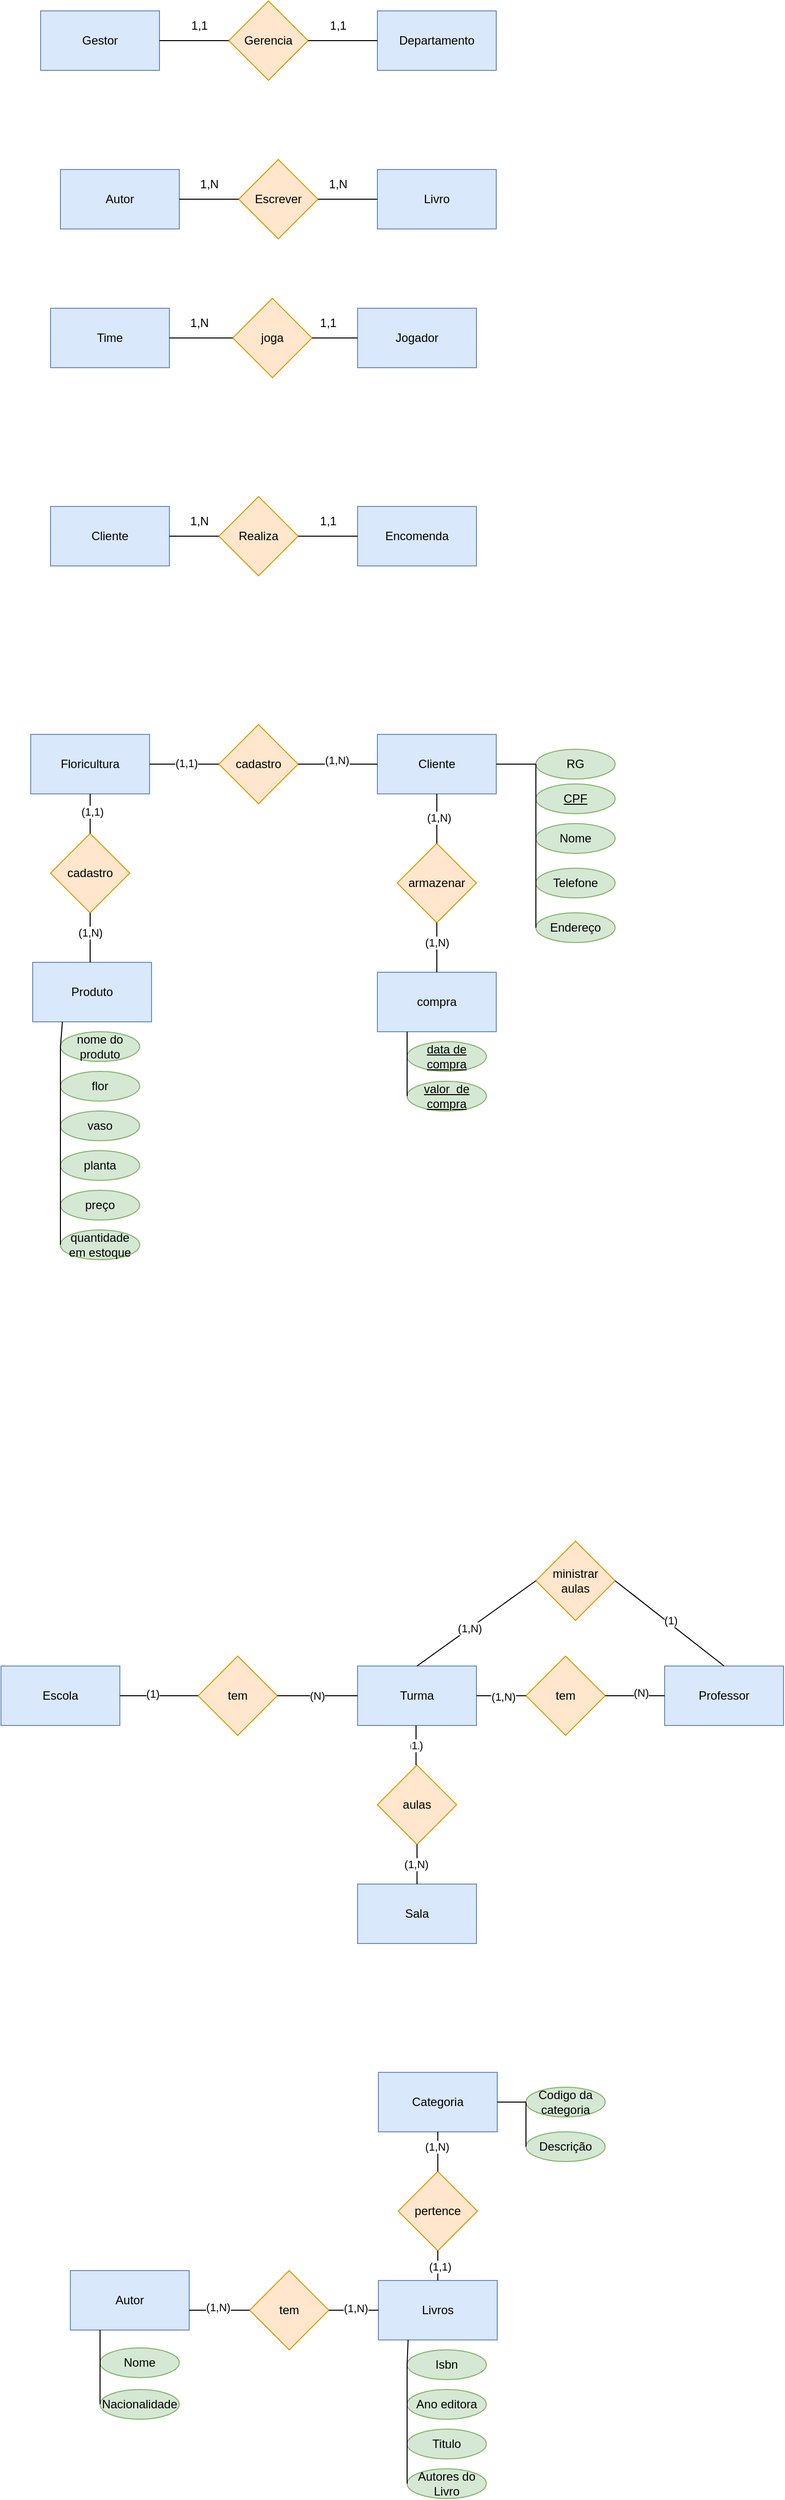 <mxfile version="21.6.6" type="device">
  <diagram name="Página-1" id="yVUH76mumZCijP-emT5a">
    <mxGraphModel dx="1134" dy="663" grid="1" gridSize="10" guides="1" tooltips="1" connect="1" arrows="1" fold="1" page="1" pageScale="1" pageWidth="827" pageHeight="1169" math="0" shadow="0">
      <root>
        <mxCell id="0" />
        <mxCell id="1" parent="0" />
        <mxCell id="Qf5cFg5PGg5xUZjVv9TD-1" value="Gestor" style="rounded=0;whiteSpace=wrap;html=1;fillColor=#dae8fc;strokeColor=#6c8ebf;" vertex="1" parent="1">
          <mxGeometry x="140" y="170" width="120" height="60" as="geometry" />
        </mxCell>
        <mxCell id="Qf5cFg5PGg5xUZjVv9TD-2" value="Gerencia" style="rhombus;whiteSpace=wrap;html=1;fillColor=#ffe6cc;strokeColor=#d79b00;" vertex="1" parent="1">
          <mxGeometry x="330" y="160" width="80" height="80" as="geometry" />
        </mxCell>
        <mxCell id="Qf5cFg5PGg5xUZjVv9TD-3" value="Departamento" style="rounded=0;whiteSpace=wrap;html=1;fillColor=#dae8fc;strokeColor=#6c8ebf;" vertex="1" parent="1">
          <mxGeometry x="480" y="170" width="120" height="60" as="geometry" />
        </mxCell>
        <mxCell id="Qf5cFg5PGg5xUZjVv9TD-6" value="1,1" style="text;html=1;align=center;verticalAlign=middle;resizable=0;points=[];autosize=1;strokeColor=none;fillColor=none;" vertex="1" parent="1">
          <mxGeometry x="280" y="170" width="40" height="30" as="geometry" />
        </mxCell>
        <mxCell id="Qf5cFg5PGg5xUZjVv9TD-7" value="1,1" style="text;html=1;align=center;verticalAlign=middle;resizable=0;points=[];autosize=1;strokeColor=none;fillColor=none;" vertex="1" parent="1">
          <mxGeometry x="420" y="170" width="40" height="30" as="geometry" />
        </mxCell>
        <mxCell id="Qf5cFg5PGg5xUZjVv9TD-9" value="Autor" style="rounded=0;whiteSpace=wrap;html=1;fillColor=#dae8fc;strokeColor=#6c8ebf;" vertex="1" parent="1">
          <mxGeometry x="160" y="330" width="120" height="60" as="geometry" />
        </mxCell>
        <mxCell id="Qf5cFg5PGg5xUZjVv9TD-10" value="Escrever" style="rhombus;whiteSpace=wrap;html=1;fillColor=#ffe6cc;strokeColor=#d79b00;" vertex="1" parent="1">
          <mxGeometry x="340" y="320" width="80" height="80" as="geometry" />
        </mxCell>
        <mxCell id="Qf5cFg5PGg5xUZjVv9TD-11" value="Livro" style="rounded=0;whiteSpace=wrap;html=1;fillColor=#dae8fc;strokeColor=#6c8ebf;" vertex="1" parent="1">
          <mxGeometry x="480" y="330" width="120" height="60" as="geometry" />
        </mxCell>
        <mxCell id="Qf5cFg5PGg5xUZjVv9TD-16" value="1,N" style="text;html=1;align=center;verticalAlign=middle;resizable=0;points=[];autosize=1;strokeColor=none;fillColor=none;" vertex="1" parent="1">
          <mxGeometry x="290" y="330" width="40" height="30" as="geometry" />
        </mxCell>
        <mxCell id="Qf5cFg5PGg5xUZjVv9TD-17" value="1,N" style="text;html=1;align=center;verticalAlign=middle;resizable=0;points=[];autosize=1;strokeColor=none;fillColor=none;" vertex="1" parent="1">
          <mxGeometry x="420" y="330" width="40" height="30" as="geometry" />
        </mxCell>
        <mxCell id="Qf5cFg5PGg5xUZjVv9TD-18" value="Time" style="rounded=0;whiteSpace=wrap;html=1;fillColor=#dae8fc;strokeColor=#6c8ebf;" vertex="1" parent="1">
          <mxGeometry x="150" y="470" width="120" height="60" as="geometry" />
        </mxCell>
        <mxCell id="Qf5cFg5PGg5xUZjVv9TD-19" value="Jogador" style="rounded=0;whiteSpace=wrap;html=1;fillColor=#dae8fc;strokeColor=#6c8ebf;" vertex="1" parent="1">
          <mxGeometry x="460" y="470" width="120" height="60" as="geometry" />
        </mxCell>
        <mxCell id="Qf5cFg5PGg5xUZjVv9TD-20" value="joga" style="rhombus;whiteSpace=wrap;html=1;fillColor=#ffe6cc;strokeColor=#d79b00;" vertex="1" parent="1">
          <mxGeometry x="334" y="460" width="80" height="80" as="geometry" />
        </mxCell>
        <mxCell id="Qf5cFg5PGg5xUZjVv9TD-22" value="1,N" style="text;html=1;align=center;verticalAlign=middle;resizable=0;points=[];autosize=1;strokeColor=none;fillColor=none;" vertex="1" parent="1">
          <mxGeometry x="280" y="470" width="40" height="30" as="geometry" />
        </mxCell>
        <mxCell id="Qf5cFg5PGg5xUZjVv9TD-24" value="1,1" style="text;html=1;align=center;verticalAlign=middle;resizable=0;points=[];autosize=1;strokeColor=none;fillColor=none;" vertex="1" parent="1">
          <mxGeometry x="410" y="470" width="40" height="30" as="geometry" />
        </mxCell>
        <mxCell id="Qf5cFg5PGg5xUZjVv9TD-25" value="Cliente" style="rounded=0;whiteSpace=wrap;html=1;fillColor=#dae8fc;strokeColor=#6c8ebf;" vertex="1" parent="1">
          <mxGeometry x="150" y="670" width="120" height="60" as="geometry" />
        </mxCell>
        <mxCell id="Qf5cFg5PGg5xUZjVv9TD-26" value="Encomenda" style="rounded=0;whiteSpace=wrap;html=1;fillColor=#dae8fc;strokeColor=#6c8ebf;" vertex="1" parent="1">
          <mxGeometry x="460" y="670" width="120" height="60" as="geometry" />
        </mxCell>
        <mxCell id="Qf5cFg5PGg5xUZjVv9TD-27" value="Realiza" style="rhombus;whiteSpace=wrap;html=1;fillColor=#ffe6cc;strokeColor=#d79b00;" vertex="1" parent="1">
          <mxGeometry x="320" y="660" width="80" height="80" as="geometry" />
        </mxCell>
        <mxCell id="Qf5cFg5PGg5xUZjVv9TD-29" value="1,N" style="text;html=1;align=center;verticalAlign=middle;resizable=0;points=[];autosize=1;strokeColor=none;fillColor=none;" vertex="1" parent="1">
          <mxGeometry x="280" y="670" width="40" height="30" as="geometry" />
        </mxCell>
        <mxCell id="Qf5cFg5PGg5xUZjVv9TD-31" value="1,1" style="text;html=1;align=center;verticalAlign=middle;resizable=0;points=[];autosize=1;strokeColor=none;fillColor=none;" vertex="1" parent="1">
          <mxGeometry x="410" y="670" width="40" height="30" as="geometry" />
        </mxCell>
        <mxCell id="Qf5cFg5PGg5xUZjVv9TD-32" value="Floricultura" style="rounded=0;whiteSpace=wrap;html=1;fillColor=#dae8fc;strokeColor=#6c8ebf;" vertex="1" parent="1">
          <mxGeometry x="130" y="900" width="120" height="60" as="geometry" />
        </mxCell>
        <mxCell id="Qf5cFg5PGg5xUZjVv9TD-33" value="Cliente" style="rounded=0;whiteSpace=wrap;html=1;fillColor=#dae8fc;strokeColor=#6c8ebf;" vertex="1" parent="1">
          <mxGeometry x="480" y="900" width="120" height="60" as="geometry" />
        </mxCell>
        <mxCell id="Qf5cFg5PGg5xUZjVv9TD-34" value="compra" style="rounded=0;whiteSpace=wrap;html=1;fillColor=#dae8fc;strokeColor=#6c8ebf;" vertex="1" parent="1">
          <mxGeometry x="480" y="1140" width="120" height="60" as="geometry" />
        </mxCell>
        <mxCell id="Qf5cFg5PGg5xUZjVv9TD-35" value="cadastro" style="rhombus;whiteSpace=wrap;html=1;fillColor=#ffe6cc;strokeColor=#d79b00;" vertex="1" parent="1">
          <mxGeometry x="320" y="890" width="80" height="80" as="geometry" />
        </mxCell>
        <mxCell id="Qf5cFg5PGg5xUZjVv9TD-36" value="armazenar" style="rhombus;whiteSpace=wrap;html=1;fillColor=#ffe6cc;strokeColor=#d79b00;" vertex="1" parent="1">
          <mxGeometry x="500" y="1010" width="80" height="80" as="geometry" />
        </mxCell>
        <mxCell id="Qf5cFg5PGg5xUZjVv9TD-46" value="Produto" style="rounded=0;whiteSpace=wrap;html=1;fillColor=#dae8fc;strokeColor=#6c8ebf;" vertex="1" parent="1">
          <mxGeometry x="132" y="1130" width="120" height="60" as="geometry" />
        </mxCell>
        <mxCell id="Qf5cFg5PGg5xUZjVv9TD-51" value="" style="endArrow=none;html=1;rounded=0;entryX=0;entryY=0.5;entryDx=0;entryDy=0;exitX=1;exitY=0.5;exitDx=0;exitDy=0;" edge="1" parent="1" source="Qf5cFg5PGg5xUZjVv9TD-32" target="Qf5cFg5PGg5xUZjVv9TD-35">
          <mxGeometry width="50" height="50" relative="1" as="geometry">
            <mxPoint x="380" y="1050" as="sourcePoint" />
            <mxPoint x="430" y="1000" as="targetPoint" />
          </mxGeometry>
        </mxCell>
        <mxCell id="Qf5cFg5PGg5xUZjVv9TD-191" value="(1,1)" style="edgeLabel;html=1;align=center;verticalAlign=middle;resizable=0;points=[];" vertex="1" connectable="0" parent="Qf5cFg5PGg5xUZjVv9TD-51">
          <mxGeometry x="0.048" y="1" relative="1" as="geometry">
            <mxPoint as="offset" />
          </mxGeometry>
        </mxCell>
        <mxCell id="Qf5cFg5PGg5xUZjVv9TD-52" value="cadastro" style="rhombus;whiteSpace=wrap;html=1;fillColor=#ffe6cc;strokeColor=#d79b00;" vertex="1" parent="1">
          <mxGeometry x="150" y="1000" width="80" height="80" as="geometry" />
        </mxCell>
        <mxCell id="Qf5cFg5PGg5xUZjVv9TD-54" value="" style="endArrow=none;html=1;rounded=0;entryX=0.5;entryY=1;entryDx=0;entryDy=0;" edge="1" parent="1" source="Qf5cFg5PGg5xUZjVv9TD-52" target="Qf5cFg5PGg5xUZjVv9TD-32">
          <mxGeometry width="50" height="50" relative="1" as="geometry">
            <mxPoint x="380" y="1050" as="sourcePoint" />
            <mxPoint x="430" y="1000" as="targetPoint" />
          </mxGeometry>
        </mxCell>
        <mxCell id="Qf5cFg5PGg5xUZjVv9TD-190" value="(1,1)" style="edgeLabel;html=1;align=center;verticalAlign=middle;resizable=0;points=[];" vertex="1" connectable="0" parent="Qf5cFg5PGg5xUZjVv9TD-54">
          <mxGeometry x="0.117" y="-2" relative="1" as="geometry">
            <mxPoint as="offset" />
          </mxGeometry>
        </mxCell>
        <mxCell id="Qf5cFg5PGg5xUZjVv9TD-55" value="" style="endArrow=none;html=1;rounded=0;entryX=0.5;entryY=1;entryDx=0;entryDy=0;" edge="1" parent="1" target="Qf5cFg5PGg5xUZjVv9TD-52">
          <mxGeometry width="50" height="50" relative="1" as="geometry">
            <mxPoint x="190" y="1130" as="sourcePoint" />
            <mxPoint x="430" y="1000" as="targetPoint" />
          </mxGeometry>
        </mxCell>
        <mxCell id="Qf5cFg5PGg5xUZjVv9TD-189" value="(1,N)" style="edgeLabel;html=1;align=center;verticalAlign=middle;resizable=0;points=[];" vertex="1" connectable="0" parent="Qf5cFg5PGg5xUZjVv9TD-55">
          <mxGeometry x="0.2" relative="1" as="geometry">
            <mxPoint as="offset" />
          </mxGeometry>
        </mxCell>
        <mxCell id="Qf5cFg5PGg5xUZjVv9TD-56" value="" style="endArrow=none;html=1;rounded=0;entryX=0;entryY=0.5;entryDx=0;entryDy=0;exitX=1;exitY=0.5;exitDx=0;exitDy=0;" edge="1" parent="1" source="Qf5cFg5PGg5xUZjVv9TD-35" target="Qf5cFg5PGg5xUZjVv9TD-33">
          <mxGeometry width="50" height="50" relative="1" as="geometry">
            <mxPoint x="380" y="1050" as="sourcePoint" />
            <mxPoint x="430" y="1000" as="targetPoint" />
          </mxGeometry>
        </mxCell>
        <mxCell id="Qf5cFg5PGg5xUZjVv9TD-192" value="(1,N)" style="edgeLabel;html=1;align=center;verticalAlign=middle;resizable=0;points=[];" vertex="1" connectable="0" parent="Qf5cFg5PGg5xUZjVv9TD-56">
          <mxGeometry x="-0.033" y="4" relative="1" as="geometry">
            <mxPoint as="offset" />
          </mxGeometry>
        </mxCell>
        <mxCell id="Qf5cFg5PGg5xUZjVv9TD-57" value="" style="endArrow=none;html=1;rounded=0;entryX=0.5;entryY=1;entryDx=0;entryDy=0;" edge="1" parent="1" source="Qf5cFg5PGg5xUZjVv9TD-36" target="Qf5cFg5PGg5xUZjVv9TD-33">
          <mxGeometry width="50" height="50" relative="1" as="geometry">
            <mxPoint x="380" y="1050" as="sourcePoint" />
            <mxPoint x="430" y="1000" as="targetPoint" />
          </mxGeometry>
        </mxCell>
        <mxCell id="Qf5cFg5PGg5xUZjVv9TD-193" value="(1,N)" style="edgeLabel;html=1;align=center;verticalAlign=middle;resizable=0;points=[];" vertex="1" connectable="0" parent="Qf5cFg5PGg5xUZjVv9TD-57">
          <mxGeometry x="0.053" y="-2" relative="1" as="geometry">
            <mxPoint as="offset" />
          </mxGeometry>
        </mxCell>
        <mxCell id="Qf5cFg5PGg5xUZjVv9TD-58" value="" style="endArrow=none;html=1;rounded=0;exitX=0.5;exitY=0;exitDx=0;exitDy=0;entryX=0.5;entryY=1;entryDx=0;entryDy=0;" edge="1" parent="1" source="Qf5cFg5PGg5xUZjVv9TD-34" target="Qf5cFg5PGg5xUZjVv9TD-36">
          <mxGeometry width="50" height="50" relative="1" as="geometry">
            <mxPoint x="380" y="1050" as="sourcePoint" />
            <mxPoint x="430" y="1000" as="targetPoint" />
          </mxGeometry>
        </mxCell>
        <mxCell id="Qf5cFg5PGg5xUZjVv9TD-188" value="(1,N)" style="edgeLabel;html=1;align=center;verticalAlign=middle;resizable=0;points=[];" vertex="1" connectable="0" parent="Qf5cFg5PGg5xUZjVv9TD-58">
          <mxGeometry x="0.227" relative="1" as="geometry">
            <mxPoint as="offset" />
          </mxGeometry>
        </mxCell>
        <mxCell id="Qf5cFg5PGg5xUZjVv9TD-60" value="" style="endArrow=none;html=1;rounded=0;entryX=1;entryY=0.5;entryDx=0;entryDy=0;exitX=0;exitY=0.5;exitDx=0;exitDy=0;" edge="1" parent="1" source="Qf5cFg5PGg5xUZjVv9TD-27" target="Qf5cFg5PGg5xUZjVv9TD-25">
          <mxGeometry width="50" height="50" relative="1" as="geometry">
            <mxPoint x="380" y="850" as="sourcePoint" />
            <mxPoint x="430" y="800" as="targetPoint" />
          </mxGeometry>
        </mxCell>
        <mxCell id="Qf5cFg5PGg5xUZjVv9TD-61" value="" style="endArrow=none;html=1;rounded=0;entryX=0;entryY=0.5;entryDx=0;entryDy=0;exitX=1;exitY=0.5;exitDx=0;exitDy=0;" edge="1" parent="1" source="Qf5cFg5PGg5xUZjVv9TD-27" target="Qf5cFg5PGg5xUZjVv9TD-26">
          <mxGeometry width="50" height="50" relative="1" as="geometry">
            <mxPoint x="380" y="850" as="sourcePoint" />
            <mxPoint x="430" y="800" as="targetPoint" />
          </mxGeometry>
        </mxCell>
        <mxCell id="Qf5cFg5PGg5xUZjVv9TD-63" value="" style="endArrow=none;html=1;rounded=0;entryX=1;entryY=0.5;entryDx=0;entryDy=0;exitX=0;exitY=0.5;exitDx=0;exitDy=0;" edge="1" parent="1" source="Qf5cFg5PGg5xUZjVv9TD-20" target="Qf5cFg5PGg5xUZjVv9TD-18">
          <mxGeometry width="50" height="50" relative="1" as="geometry">
            <mxPoint x="380" y="550" as="sourcePoint" />
            <mxPoint x="430" y="500" as="targetPoint" />
          </mxGeometry>
        </mxCell>
        <mxCell id="Qf5cFg5PGg5xUZjVv9TD-65" value="" style="endArrow=none;html=1;rounded=0;entryX=0;entryY=0.5;entryDx=0;entryDy=0;exitX=1;exitY=0.5;exitDx=0;exitDy=0;" edge="1" parent="1" source="Qf5cFg5PGg5xUZjVv9TD-20" target="Qf5cFg5PGg5xUZjVv9TD-19">
          <mxGeometry width="50" height="50" relative="1" as="geometry">
            <mxPoint x="380" y="550" as="sourcePoint" />
            <mxPoint x="430" y="500" as="targetPoint" />
          </mxGeometry>
        </mxCell>
        <mxCell id="Qf5cFg5PGg5xUZjVv9TD-66" value="" style="endArrow=none;html=1;rounded=0;entryX=0;entryY=0.5;entryDx=0;entryDy=0;exitX=1;exitY=0.5;exitDx=0;exitDy=0;" edge="1" parent="1" source="Qf5cFg5PGg5xUZjVv9TD-10" target="Qf5cFg5PGg5xUZjVv9TD-11">
          <mxGeometry width="50" height="50" relative="1" as="geometry">
            <mxPoint x="380" y="450" as="sourcePoint" />
            <mxPoint x="430" y="400" as="targetPoint" />
          </mxGeometry>
        </mxCell>
        <mxCell id="Qf5cFg5PGg5xUZjVv9TD-67" value="" style="endArrow=none;html=1;rounded=0;entryX=0;entryY=0.5;entryDx=0;entryDy=0;exitX=1;exitY=0.5;exitDx=0;exitDy=0;" edge="1" parent="1" source="Qf5cFg5PGg5xUZjVv9TD-9" target="Qf5cFg5PGg5xUZjVv9TD-10">
          <mxGeometry width="50" height="50" relative="1" as="geometry">
            <mxPoint x="380" y="450" as="sourcePoint" />
            <mxPoint x="430" y="400" as="targetPoint" />
          </mxGeometry>
        </mxCell>
        <mxCell id="Qf5cFg5PGg5xUZjVv9TD-68" value="" style="endArrow=none;html=1;rounded=0;entryX=0;entryY=0.5;entryDx=0;entryDy=0;exitX=1;exitY=0.5;exitDx=0;exitDy=0;" edge="1" parent="1" source="Qf5cFg5PGg5xUZjVv9TD-2" target="Qf5cFg5PGg5xUZjVv9TD-3">
          <mxGeometry width="50" height="50" relative="1" as="geometry">
            <mxPoint x="380" y="250" as="sourcePoint" />
            <mxPoint x="430" y="200" as="targetPoint" />
          </mxGeometry>
        </mxCell>
        <mxCell id="Qf5cFg5PGg5xUZjVv9TD-69" value="" style="endArrow=none;html=1;rounded=0;entryX=1;entryY=0.5;entryDx=0;entryDy=0;exitX=0;exitY=0.5;exitDx=0;exitDy=0;" edge="1" parent="1" source="Qf5cFg5PGg5xUZjVv9TD-2" target="Qf5cFg5PGg5xUZjVv9TD-1">
          <mxGeometry width="50" height="50" relative="1" as="geometry">
            <mxPoint x="380" y="250" as="sourcePoint" />
            <mxPoint x="430" y="200" as="targetPoint" />
          </mxGeometry>
        </mxCell>
        <mxCell id="Qf5cFg5PGg5xUZjVv9TD-73" value="RG" style="ellipse;whiteSpace=wrap;html=1;fillColor=#d5e8d4;strokeColor=#82b366;" vertex="1" parent="1">
          <mxGeometry x="640" y="915" width="80" height="30" as="geometry" />
        </mxCell>
        <mxCell id="Qf5cFg5PGg5xUZjVv9TD-75" value="&lt;u&gt;CPF&lt;/u&gt;" style="ellipse;whiteSpace=wrap;html=1;fillColor=#d5e8d4;strokeColor=#82b366;" vertex="1" parent="1">
          <mxGeometry x="640" y="950" width="80" height="30" as="geometry" />
        </mxCell>
        <mxCell id="Qf5cFg5PGg5xUZjVv9TD-76" value="Nome" style="ellipse;whiteSpace=wrap;html=1;fillColor=#d5e8d4;strokeColor=#82b366;" vertex="1" parent="1">
          <mxGeometry x="640" y="990" width="80" height="30" as="geometry" />
        </mxCell>
        <mxCell id="Qf5cFg5PGg5xUZjVv9TD-77" value="Telefone" style="ellipse;whiteSpace=wrap;html=1;fillColor=#d5e8d4;strokeColor=#82b366;" vertex="1" parent="1">
          <mxGeometry x="640" y="1035" width="80" height="30" as="geometry" />
        </mxCell>
        <mxCell id="Qf5cFg5PGg5xUZjVv9TD-78" value="Endereço" style="ellipse;whiteSpace=wrap;html=1;fillColor=#d5e8d4;strokeColor=#82b366;" vertex="1" parent="1">
          <mxGeometry x="640" y="1080" width="80" height="30" as="geometry" />
        </mxCell>
        <mxCell id="Qf5cFg5PGg5xUZjVv9TD-84" value="" style="endArrow=none;html=1;rounded=0;entryX=1;entryY=0.5;entryDx=0;entryDy=0;exitX=0;exitY=0.5;exitDx=0;exitDy=0;" edge="1" parent="1" source="Qf5cFg5PGg5xUZjVv9TD-73" target="Qf5cFg5PGg5xUZjVv9TD-33">
          <mxGeometry width="50" height="50" relative="1" as="geometry">
            <mxPoint x="380" y="1050" as="sourcePoint" />
            <mxPoint x="430" y="1000" as="targetPoint" />
          </mxGeometry>
        </mxCell>
        <mxCell id="Qf5cFg5PGg5xUZjVv9TD-87" value="nome do produto" style="ellipse;whiteSpace=wrap;html=1;fillColor=#d5e8d4;strokeColor=#82b366;" vertex="1" parent="1">
          <mxGeometry x="160" y="1200" width="80" height="30" as="geometry" />
        </mxCell>
        <mxCell id="Qf5cFg5PGg5xUZjVv9TD-89" value="vaso" style="ellipse;whiteSpace=wrap;html=1;fillColor=#d5e8d4;strokeColor=#82b366;" vertex="1" parent="1">
          <mxGeometry x="160" y="1280" width="80" height="30" as="geometry" />
        </mxCell>
        <mxCell id="Qf5cFg5PGg5xUZjVv9TD-90" value="flor" style="ellipse;whiteSpace=wrap;html=1;fillColor=#d5e8d4;strokeColor=#82b366;" vertex="1" parent="1">
          <mxGeometry x="160" y="1240" width="80" height="30" as="geometry" />
        </mxCell>
        <mxCell id="Qf5cFg5PGg5xUZjVv9TD-91" value="planta" style="ellipse;whiteSpace=wrap;html=1;fillColor=#d5e8d4;strokeColor=#82b366;" vertex="1" parent="1">
          <mxGeometry x="160" y="1320" width="80" height="30" as="geometry" />
        </mxCell>
        <mxCell id="Qf5cFg5PGg5xUZjVv9TD-92" value="preço" style="ellipse;whiteSpace=wrap;html=1;fillColor=#d5e8d4;strokeColor=#82b366;" vertex="1" parent="1">
          <mxGeometry x="160" y="1360" width="80" height="30" as="geometry" />
        </mxCell>
        <mxCell id="Qf5cFg5PGg5xUZjVv9TD-93" value="quantidade em estoque" style="ellipse;whiteSpace=wrap;html=1;fillColor=#d5e8d4;strokeColor=#82b366;" vertex="1" parent="1">
          <mxGeometry x="160" y="1400" width="80" height="30" as="geometry" />
        </mxCell>
        <mxCell id="Qf5cFg5PGg5xUZjVv9TD-100" value="&lt;u&gt;data de compra&lt;/u&gt;" style="ellipse;whiteSpace=wrap;html=1;fillColor=#d5e8d4;strokeColor=#82b366;" vertex="1" parent="1">
          <mxGeometry x="510" y="1210" width="80" height="30" as="geometry" />
        </mxCell>
        <mxCell id="Qf5cFg5PGg5xUZjVv9TD-102" value="&lt;u&gt;valor&amp;nbsp; de compra&lt;/u&gt;" style="ellipse;whiteSpace=wrap;html=1;fillColor=#d5e8d4;strokeColor=#82b366;" vertex="1" parent="1">
          <mxGeometry x="510" y="1250" width="80" height="30" as="geometry" />
        </mxCell>
        <mxCell id="Qf5cFg5PGg5xUZjVv9TD-104" value="Escola" style="rounded=0;whiteSpace=wrap;html=1;fillColor=#dae8fc;strokeColor=#6c8ebf;" vertex="1" parent="1">
          <mxGeometry x="100" y="1840" width="120" height="60" as="geometry" />
        </mxCell>
        <mxCell id="Qf5cFg5PGg5xUZjVv9TD-105" value="Turma" style="rounded=0;whiteSpace=wrap;html=1;fillColor=#dae8fc;strokeColor=#6c8ebf;" vertex="1" parent="1">
          <mxGeometry x="460" y="1840" width="120" height="60" as="geometry" />
        </mxCell>
        <mxCell id="Qf5cFg5PGg5xUZjVv9TD-106" value="Professor" style="rounded=0;whiteSpace=wrap;html=1;fillColor=#dae8fc;strokeColor=#6c8ebf;" vertex="1" parent="1">
          <mxGeometry x="770" y="1840" width="120" height="60" as="geometry" />
        </mxCell>
        <mxCell id="Qf5cFg5PGg5xUZjVv9TD-108" value="Sala" style="rounded=0;whiteSpace=wrap;html=1;fillColor=#dae8fc;strokeColor=#6c8ebf;" vertex="1" parent="1">
          <mxGeometry x="460" y="2060" width="120" height="60" as="geometry" />
        </mxCell>
        <mxCell id="Qf5cFg5PGg5xUZjVv9TD-110" value="tem" style="rhombus;whiteSpace=wrap;html=1;fillColor=#ffe6cc;strokeColor=#d79b00;" vertex="1" parent="1">
          <mxGeometry x="299" y="1830" width="80" height="80" as="geometry" />
        </mxCell>
        <mxCell id="Qf5cFg5PGg5xUZjVv9TD-111" value="" style="endArrow=none;html=1;rounded=0;entryX=1;entryY=0.5;entryDx=0;entryDy=0;exitX=0;exitY=0.5;exitDx=0;exitDy=0;" edge="1" parent="1" source="Qf5cFg5PGg5xUZjVv9TD-110" target="Qf5cFg5PGg5xUZjVv9TD-104">
          <mxGeometry width="50" height="50" relative="1" as="geometry">
            <mxPoint x="380" y="1800" as="sourcePoint" />
            <mxPoint x="430" y="1750" as="targetPoint" />
          </mxGeometry>
        </mxCell>
        <mxCell id="Qf5cFg5PGg5xUZjVv9TD-140" value="(1)" style="edgeLabel;html=1;align=center;verticalAlign=middle;resizable=0;points=[];" vertex="1" connectable="0" parent="Qf5cFg5PGg5xUZjVv9TD-111">
          <mxGeometry x="0.173" y="-2" relative="1" as="geometry">
            <mxPoint as="offset" />
          </mxGeometry>
        </mxCell>
        <mxCell id="Qf5cFg5PGg5xUZjVv9TD-112" value="" style="endArrow=none;html=1;rounded=0;exitX=0;exitY=0.5;exitDx=0;exitDy=0;entryX=1;entryY=0.5;entryDx=0;entryDy=0;" edge="1" parent="1" source="Qf5cFg5PGg5xUZjVv9TD-105" target="Qf5cFg5PGg5xUZjVv9TD-110">
          <mxGeometry width="50" height="50" relative="1" as="geometry">
            <mxPoint x="380" y="1800" as="sourcePoint" />
            <mxPoint x="430" y="1750" as="targetPoint" />
          </mxGeometry>
        </mxCell>
        <mxCell id="Qf5cFg5PGg5xUZjVv9TD-139" value="(N)" style="edgeLabel;html=1;align=center;verticalAlign=middle;resizable=0;points=[];" vertex="1" connectable="0" parent="Qf5cFg5PGg5xUZjVv9TD-112">
          <mxGeometry x="0.021" relative="1" as="geometry">
            <mxPoint as="offset" />
          </mxGeometry>
        </mxCell>
        <mxCell id="Qf5cFg5PGg5xUZjVv9TD-115" value="tem&lt;br&gt;" style="rhombus;whiteSpace=wrap;html=1;fillColor=#ffe6cc;strokeColor=#d79b00;" vertex="1" parent="1">
          <mxGeometry x="630" y="1830" width="80" height="80" as="geometry" />
        </mxCell>
        <mxCell id="Qf5cFg5PGg5xUZjVv9TD-121" value="" style="endArrow=none;html=1;rounded=0;entryX=0;entryY=0.5;entryDx=0;entryDy=0;exitX=1;exitY=0.5;exitDx=0;exitDy=0;" edge="1" parent="1" source="Qf5cFg5PGg5xUZjVv9TD-105" target="Qf5cFg5PGg5xUZjVv9TD-115">
          <mxGeometry width="50" height="50" relative="1" as="geometry">
            <mxPoint x="490" y="2000" as="sourcePoint" />
            <mxPoint x="540" y="1950" as="targetPoint" />
          </mxGeometry>
        </mxCell>
        <mxCell id="Qf5cFg5PGg5xUZjVv9TD-137" value="(1,N)" style="edgeLabel;html=1;align=center;verticalAlign=middle;resizable=0;points=[];" vertex="1" connectable="0" parent="Qf5cFg5PGg5xUZjVv9TD-121">
          <mxGeometry x="0.053" y="-1" relative="1" as="geometry">
            <mxPoint as="offset" />
          </mxGeometry>
        </mxCell>
        <mxCell id="Qf5cFg5PGg5xUZjVv9TD-122" value="" style="endArrow=none;html=1;rounded=0;entryX=1;entryY=0.5;entryDx=0;entryDy=0;exitX=0;exitY=0.5;exitDx=0;exitDy=0;" edge="1" parent="1" source="Qf5cFg5PGg5xUZjVv9TD-106" target="Qf5cFg5PGg5xUZjVv9TD-115">
          <mxGeometry width="50" height="50" relative="1" as="geometry">
            <mxPoint x="490" y="2000" as="sourcePoint" />
            <mxPoint x="540" y="1950" as="targetPoint" />
          </mxGeometry>
        </mxCell>
        <mxCell id="Qf5cFg5PGg5xUZjVv9TD-133" value="(N)" style="edgeLabel;html=1;align=center;verticalAlign=middle;resizable=0;points=[];" vertex="1" connectable="0" parent="Qf5cFg5PGg5xUZjVv9TD-122">
          <mxGeometry x="-0.178" y="-3" relative="1" as="geometry">
            <mxPoint as="offset" />
          </mxGeometry>
        </mxCell>
        <mxCell id="Qf5cFg5PGg5xUZjVv9TD-123" value="aulas" style="rhombus;whiteSpace=wrap;html=1;fillColor=#ffe6cc;strokeColor=#d79b00;" vertex="1" parent="1">
          <mxGeometry x="480" y="1940" width="80" height="80" as="geometry" />
        </mxCell>
        <mxCell id="Qf5cFg5PGg5xUZjVv9TD-124" value="(1)" style="endArrow=none;html=1;rounded=0;entryX=0.5;entryY=1;entryDx=0;entryDy=0;exitX=0.5;exitY=0;exitDx=0;exitDy=0;" edge="1" parent="1">
          <mxGeometry width="50" height="50" relative="1" as="geometry">
            <mxPoint x="519" y="1940" as="sourcePoint" />
            <mxPoint x="519" y="1900" as="targetPoint" />
          </mxGeometry>
        </mxCell>
        <mxCell id="Qf5cFg5PGg5xUZjVv9TD-135" value="1" style="edgeLabel;html=1;align=center;verticalAlign=middle;resizable=0;points=[];" vertex="1" connectable="0" parent="Qf5cFg5PGg5xUZjVv9TD-124">
          <mxGeometry x="0.022" y="2" relative="1" as="geometry">
            <mxPoint as="offset" />
          </mxGeometry>
        </mxCell>
        <mxCell id="Qf5cFg5PGg5xUZjVv9TD-125" value="" style="endArrow=none;html=1;rounded=0;entryX=0.5;entryY=1;entryDx=0;entryDy=0;exitX=0.5;exitY=0;exitDx=0;exitDy=0;" edge="1" parent="1" source="Qf5cFg5PGg5xUZjVv9TD-108" target="Qf5cFg5PGg5xUZjVv9TD-123">
          <mxGeometry width="50" height="50" relative="1" as="geometry">
            <mxPoint x="490" y="2000" as="sourcePoint" />
            <mxPoint x="540" y="1950" as="targetPoint" />
          </mxGeometry>
        </mxCell>
        <mxCell id="Qf5cFg5PGg5xUZjVv9TD-136" value="(1,N)" style="edgeLabel;html=1;align=center;verticalAlign=middle;resizable=0;points=[];" vertex="1" connectable="0" parent="Qf5cFg5PGg5xUZjVv9TD-125">
          <mxGeometry x="0.017" y="1" relative="1" as="geometry">
            <mxPoint as="offset" />
          </mxGeometry>
        </mxCell>
        <mxCell id="Qf5cFg5PGg5xUZjVv9TD-128" value="ministrar&lt;br&gt;aulas" style="rhombus;whiteSpace=wrap;html=1;fillColor=#ffe6cc;strokeColor=#d79b00;" vertex="1" parent="1">
          <mxGeometry x="640" y="1714" width="80" height="80" as="geometry" />
        </mxCell>
        <mxCell id="Qf5cFg5PGg5xUZjVv9TD-129" value="" style="endArrow=none;html=1;rounded=0;entryX=0.5;entryY=0;entryDx=0;entryDy=0;exitX=1;exitY=0.5;exitDx=0;exitDy=0;" edge="1" parent="1" source="Qf5cFg5PGg5xUZjVv9TD-128" target="Qf5cFg5PGg5xUZjVv9TD-106">
          <mxGeometry width="50" height="50" relative="1" as="geometry">
            <mxPoint x="700" y="1900" as="sourcePoint" />
            <mxPoint x="750" y="1850" as="targetPoint" />
          </mxGeometry>
        </mxCell>
        <mxCell id="Qf5cFg5PGg5xUZjVv9TD-134" value="(1)" style="edgeLabel;html=1;align=center;verticalAlign=middle;resizable=0;points=[];" vertex="1" connectable="0" parent="Qf5cFg5PGg5xUZjVv9TD-129">
          <mxGeometry x="-0.035" y="4" relative="1" as="geometry">
            <mxPoint y="1" as="offset" />
          </mxGeometry>
        </mxCell>
        <mxCell id="Qf5cFg5PGg5xUZjVv9TD-130" value="" style="endArrow=none;html=1;rounded=0;entryX=0;entryY=0.5;entryDx=0;entryDy=0;exitX=0.5;exitY=0;exitDx=0;exitDy=0;" edge="1" parent="1" source="Qf5cFg5PGg5xUZjVv9TD-105" target="Qf5cFg5PGg5xUZjVv9TD-128">
          <mxGeometry width="50" height="50" relative="1" as="geometry">
            <mxPoint x="700" y="1900" as="sourcePoint" />
            <mxPoint x="750" y="1850" as="targetPoint" />
          </mxGeometry>
        </mxCell>
        <mxCell id="Qf5cFg5PGg5xUZjVv9TD-138" value="(1,N)" style="edgeLabel;html=1;align=center;verticalAlign=middle;resizable=0;points=[];" vertex="1" connectable="0" parent="Qf5cFg5PGg5xUZjVv9TD-130">
          <mxGeometry x="-0.119" y="1" relative="1" as="geometry">
            <mxPoint as="offset" />
          </mxGeometry>
        </mxCell>
        <mxCell id="Qf5cFg5PGg5xUZjVv9TD-219" value="Livros" style="rounded=0;whiteSpace=wrap;html=1;fillColor=#dae8fc;strokeColor=#6c8ebf;" vertex="1" parent="1">
          <mxGeometry x="481" y="2460" width="120" height="60" as="geometry" />
        </mxCell>
        <mxCell id="Qf5cFg5PGg5xUZjVv9TD-220" value="Categoria" style="rounded=0;whiteSpace=wrap;html=1;fillColor=#dae8fc;strokeColor=#6c8ebf;" vertex="1" parent="1">
          <mxGeometry x="481" y="2250" width="120" height="60" as="geometry" />
        </mxCell>
        <mxCell id="Qf5cFg5PGg5xUZjVv9TD-221" value="Isbn" style="ellipse;whiteSpace=wrap;html=1;fillColor=#d5e8d4;strokeColor=#82b366;" vertex="1" parent="1">
          <mxGeometry x="510" y="2530" width="80" height="30" as="geometry" />
        </mxCell>
        <mxCell id="Qf5cFg5PGg5xUZjVv9TD-222" value="Ano editora" style="ellipse;whiteSpace=wrap;html=1;fillColor=#d5e8d4;strokeColor=#82b366;" vertex="1" parent="1">
          <mxGeometry x="510" y="2570" width="80" height="30" as="geometry" />
        </mxCell>
        <mxCell id="Qf5cFg5PGg5xUZjVv9TD-223" value="Titulo" style="ellipse;whiteSpace=wrap;html=1;fillColor=#d5e8d4;strokeColor=#82b366;" vertex="1" parent="1">
          <mxGeometry x="510" y="2610" width="80" height="30" as="geometry" />
        </mxCell>
        <mxCell id="Qf5cFg5PGg5xUZjVv9TD-224" value="Autores do Livro" style="ellipse;whiteSpace=wrap;html=1;fillColor=#d5e8d4;strokeColor=#82b366;" vertex="1" parent="1">
          <mxGeometry x="510" y="2650" width="80" height="30" as="geometry" />
        </mxCell>
        <mxCell id="Qf5cFg5PGg5xUZjVv9TD-229" value="Autor" style="rounded=0;whiteSpace=wrap;html=1;fillColor=#dae8fc;strokeColor=#6c8ebf;" vertex="1" parent="1">
          <mxGeometry x="170" y="2450" width="120" height="60" as="geometry" />
        </mxCell>
        <mxCell id="Qf5cFg5PGg5xUZjVv9TD-230" value="Nome" style="ellipse;whiteSpace=wrap;html=1;fillColor=#d5e8d4;strokeColor=#82b366;" vertex="1" parent="1">
          <mxGeometry x="200" y="2528" width="80" height="30" as="geometry" />
        </mxCell>
        <mxCell id="Qf5cFg5PGg5xUZjVv9TD-231" value="Nacionalidade" style="ellipse;whiteSpace=wrap;html=1;fillColor=#d5e8d4;strokeColor=#82b366;" vertex="1" parent="1">
          <mxGeometry x="200" y="2570" width="80" height="30" as="geometry" />
        </mxCell>
        <mxCell id="Qf5cFg5PGg5xUZjVv9TD-234" value="tem" style="rhombus;whiteSpace=wrap;html=1;fillColor=#ffe6cc;strokeColor=#d79b00;" vertex="1" parent="1">
          <mxGeometry x="351" y="2450" width="80" height="80" as="geometry" />
        </mxCell>
        <mxCell id="Qf5cFg5PGg5xUZjVv9TD-235" value="" style="endArrow=none;html=1;rounded=0;exitX=0;exitY=0.5;exitDx=0;exitDy=0;entryX=1;entryY=0.5;entryDx=0;entryDy=0;" edge="1" parent="1" source="Qf5cFg5PGg5xUZjVv9TD-234">
          <mxGeometry width="50" height="50" relative="1" as="geometry">
            <mxPoint x="346" y="2490" as="sourcePoint" />
            <mxPoint x="290" y="2490" as="targetPoint" />
          </mxGeometry>
        </mxCell>
        <mxCell id="Qf5cFg5PGg5xUZjVv9TD-236" value="(1,N)" style="edgeLabel;html=1;align=center;verticalAlign=middle;resizable=0;points=[];" vertex="1" connectable="0" parent="Qf5cFg5PGg5xUZjVv9TD-235">
          <mxGeometry x="0.071" y="-3" relative="1" as="geometry">
            <mxPoint as="offset" />
          </mxGeometry>
        </mxCell>
        <mxCell id="Qf5cFg5PGg5xUZjVv9TD-237" value="" style="endArrow=none;html=1;rounded=0;entryX=1;entryY=0.5;entryDx=0;entryDy=0;exitX=0;exitY=0.5;exitDx=0;exitDy=0;" edge="1" parent="1" source="Qf5cFg5PGg5xUZjVv9TD-219" target="Qf5cFg5PGg5xUZjVv9TD-234">
          <mxGeometry width="50" height="50" relative="1" as="geometry">
            <mxPoint x="391" y="2610" as="sourcePoint" />
            <mxPoint x="441" y="2560" as="targetPoint" />
          </mxGeometry>
        </mxCell>
        <mxCell id="Qf5cFg5PGg5xUZjVv9TD-238" value="(1,N)" style="edgeLabel;html=1;align=center;verticalAlign=middle;resizable=0;points=[];" vertex="1" connectable="0" parent="Qf5cFg5PGg5xUZjVv9TD-237">
          <mxGeometry x="-0.053" y="-2" relative="1" as="geometry">
            <mxPoint as="offset" />
          </mxGeometry>
        </mxCell>
        <mxCell id="Qf5cFg5PGg5xUZjVv9TD-240" value="pertence" style="rhombus;whiteSpace=wrap;html=1;fillColor=#ffe6cc;strokeColor=#d79b00;" vertex="1" parent="1">
          <mxGeometry x="501" y="2350" width="80" height="80" as="geometry" />
        </mxCell>
        <mxCell id="Qf5cFg5PGg5xUZjVv9TD-241" value="" style="endArrow=none;html=1;rounded=0;entryX=0.5;entryY=1;entryDx=0;entryDy=0;exitX=0.5;exitY=0;exitDx=0;exitDy=0;" edge="1" parent="1">
          <mxGeometry width="50" height="50" relative="1" as="geometry">
            <mxPoint x="541" y="2460" as="sourcePoint" />
            <mxPoint x="541" y="2430" as="targetPoint" />
          </mxGeometry>
        </mxCell>
        <mxCell id="Qf5cFg5PGg5xUZjVv9TD-266" value="(1,1)" style="edgeLabel;html=1;align=center;verticalAlign=middle;resizable=0;points=[];" vertex="1" connectable="0" parent="Qf5cFg5PGg5xUZjVv9TD-241">
          <mxGeometry x="-0.025" y="-2" relative="1" as="geometry">
            <mxPoint as="offset" />
          </mxGeometry>
        </mxCell>
        <mxCell id="Qf5cFg5PGg5xUZjVv9TD-242" value="" style="endArrow=none;html=1;rounded=0;entryX=0.5;entryY=0;entryDx=0;entryDy=0;exitX=0.5;exitY=1;exitDx=0;exitDy=0;" edge="1" parent="1" source="Qf5cFg5PGg5xUZjVv9TD-220" target="Qf5cFg5PGg5xUZjVv9TD-240">
          <mxGeometry width="50" height="50" relative="1" as="geometry">
            <mxPoint x="471" y="2510" as="sourcePoint" />
            <mxPoint x="521" y="2460" as="targetPoint" />
          </mxGeometry>
        </mxCell>
        <mxCell id="Qf5cFg5PGg5xUZjVv9TD-265" value="(1,N)" style="edgeLabel;html=1;align=center;verticalAlign=middle;resizable=0;points=[];" vertex="1" connectable="0" parent="Qf5cFg5PGg5xUZjVv9TD-242">
          <mxGeometry x="-0.282" y="-1" relative="1" as="geometry">
            <mxPoint as="offset" />
          </mxGeometry>
        </mxCell>
        <mxCell id="Qf5cFg5PGg5xUZjVv9TD-246" value="" style="endArrow=none;html=1;rounded=0;entryX=0.25;entryY=1;entryDx=0;entryDy=0;exitX=0;exitY=0.5;exitDx=0;exitDy=0;" edge="1" parent="1" source="Qf5cFg5PGg5xUZjVv9TD-230" target="Qf5cFg5PGg5xUZjVv9TD-229">
          <mxGeometry width="50" height="50" relative="1" as="geometry">
            <mxPoint x="510" y="2640" as="sourcePoint" />
            <mxPoint x="560" y="2590" as="targetPoint" />
          </mxGeometry>
        </mxCell>
        <mxCell id="Qf5cFg5PGg5xUZjVv9TD-247" value="" style="endArrow=none;html=1;rounded=0;entryX=0;entryY=0.5;entryDx=0;entryDy=0;exitX=0;exitY=0.5;exitDx=0;exitDy=0;" edge="1" parent="1" source="Qf5cFg5PGg5xUZjVv9TD-231" target="Qf5cFg5PGg5xUZjVv9TD-230">
          <mxGeometry width="50" height="50" relative="1" as="geometry">
            <mxPoint x="510" y="2640" as="sourcePoint" />
            <mxPoint x="560" y="2590" as="targetPoint" />
          </mxGeometry>
        </mxCell>
        <mxCell id="Qf5cFg5PGg5xUZjVv9TD-248" value="" style="endArrow=none;html=1;rounded=0;entryX=0;entryY=0.5;entryDx=0;entryDy=0;exitX=0;exitY=0.5;exitDx=0;exitDy=0;" edge="1" parent="1" source="Qf5cFg5PGg5xUZjVv9TD-75" target="Qf5cFg5PGg5xUZjVv9TD-73">
          <mxGeometry width="50" height="50" relative="1" as="geometry">
            <mxPoint x="510" y="1070" as="sourcePoint" />
            <mxPoint x="560" y="1020" as="targetPoint" />
          </mxGeometry>
        </mxCell>
        <mxCell id="Qf5cFg5PGg5xUZjVv9TD-249" value="" style="endArrow=none;html=1;rounded=0;entryX=0;entryY=0.5;entryDx=0;entryDy=0;exitX=0;exitY=0.5;exitDx=0;exitDy=0;" edge="1" parent="1" source="Qf5cFg5PGg5xUZjVv9TD-76" target="Qf5cFg5PGg5xUZjVv9TD-75">
          <mxGeometry width="50" height="50" relative="1" as="geometry">
            <mxPoint x="510" y="1070" as="sourcePoint" />
            <mxPoint x="560" y="1020" as="targetPoint" />
          </mxGeometry>
        </mxCell>
        <mxCell id="Qf5cFg5PGg5xUZjVv9TD-250" value="" style="endArrow=none;html=1;rounded=0;entryX=0;entryY=0.5;entryDx=0;entryDy=0;exitX=0;exitY=0.5;exitDx=0;exitDy=0;" edge="1" parent="1" source="Qf5cFg5PGg5xUZjVv9TD-77" target="Qf5cFg5PGg5xUZjVv9TD-76">
          <mxGeometry width="50" height="50" relative="1" as="geometry">
            <mxPoint x="510" y="1070" as="sourcePoint" />
            <mxPoint x="560" y="1020" as="targetPoint" />
          </mxGeometry>
        </mxCell>
        <mxCell id="Qf5cFg5PGg5xUZjVv9TD-251" value="" style="endArrow=none;html=1;rounded=0;entryX=0;entryY=0.5;entryDx=0;entryDy=0;exitX=0;exitY=0.5;exitDx=0;exitDy=0;" edge="1" parent="1" source="Qf5cFg5PGg5xUZjVv9TD-78" target="Qf5cFg5PGg5xUZjVv9TD-77">
          <mxGeometry width="50" height="50" relative="1" as="geometry">
            <mxPoint x="510" y="1070" as="sourcePoint" />
            <mxPoint x="560" y="1020" as="targetPoint" />
          </mxGeometry>
        </mxCell>
        <mxCell id="Qf5cFg5PGg5xUZjVv9TD-252" value="" style="endArrow=none;html=1;rounded=0;exitX=0;exitY=0.5;exitDx=0;exitDy=0;entryX=0.25;entryY=1;entryDx=0;entryDy=0;" edge="1" parent="1" source="Qf5cFg5PGg5xUZjVv9TD-87" target="Qf5cFg5PGg5xUZjVv9TD-46">
          <mxGeometry width="50" height="50" relative="1" as="geometry">
            <mxPoint x="510" y="1380" as="sourcePoint" />
            <mxPoint x="150" y="1190" as="targetPoint" />
          </mxGeometry>
        </mxCell>
        <mxCell id="Qf5cFg5PGg5xUZjVv9TD-253" value="" style="endArrow=none;html=1;rounded=0;entryX=0;entryY=0.5;entryDx=0;entryDy=0;exitX=0;exitY=0.5;exitDx=0;exitDy=0;" edge="1" parent="1" source="Qf5cFg5PGg5xUZjVv9TD-90" target="Qf5cFg5PGg5xUZjVv9TD-87">
          <mxGeometry width="50" height="50" relative="1" as="geometry">
            <mxPoint x="510" y="1280" as="sourcePoint" />
            <mxPoint x="560" y="1230" as="targetPoint" />
          </mxGeometry>
        </mxCell>
        <mxCell id="Qf5cFg5PGg5xUZjVv9TD-255" value="" style="endArrow=none;html=1;rounded=0;entryX=0;entryY=0.5;entryDx=0;entryDy=0;exitX=0;exitY=0.5;exitDx=0;exitDy=0;" edge="1" parent="1" source="Qf5cFg5PGg5xUZjVv9TD-89" target="Qf5cFg5PGg5xUZjVv9TD-90">
          <mxGeometry width="50" height="50" relative="1" as="geometry">
            <mxPoint x="510" y="1280" as="sourcePoint" />
            <mxPoint x="560" y="1230" as="targetPoint" />
          </mxGeometry>
        </mxCell>
        <mxCell id="Qf5cFg5PGg5xUZjVv9TD-256" value="" style="endArrow=none;html=1;rounded=0;entryX=0;entryY=0.5;entryDx=0;entryDy=0;exitX=0;exitY=0.5;exitDx=0;exitDy=0;" edge="1" parent="1" source="Qf5cFg5PGg5xUZjVv9TD-91" target="Qf5cFg5PGg5xUZjVv9TD-89">
          <mxGeometry width="50" height="50" relative="1" as="geometry">
            <mxPoint x="510" y="1280" as="sourcePoint" />
            <mxPoint x="560" y="1230" as="targetPoint" />
          </mxGeometry>
        </mxCell>
        <mxCell id="Qf5cFg5PGg5xUZjVv9TD-257" value="" style="endArrow=none;html=1;rounded=0;entryX=0;entryY=0.5;entryDx=0;entryDy=0;exitX=0;exitY=0.5;exitDx=0;exitDy=0;" edge="1" parent="1" source="Qf5cFg5PGg5xUZjVv9TD-92" target="Qf5cFg5PGg5xUZjVv9TD-91">
          <mxGeometry width="50" height="50" relative="1" as="geometry">
            <mxPoint x="510" y="1280" as="sourcePoint" />
            <mxPoint x="560" y="1230" as="targetPoint" />
          </mxGeometry>
        </mxCell>
        <mxCell id="Qf5cFg5PGg5xUZjVv9TD-258" value="" style="endArrow=none;html=1;rounded=0;entryX=0;entryY=0.5;entryDx=0;entryDy=0;exitX=0;exitY=0.5;exitDx=0;exitDy=0;" edge="1" parent="1" source="Qf5cFg5PGg5xUZjVv9TD-93" target="Qf5cFg5PGg5xUZjVv9TD-92">
          <mxGeometry width="50" height="50" relative="1" as="geometry">
            <mxPoint x="510" y="1280" as="sourcePoint" />
            <mxPoint x="560" y="1230" as="targetPoint" />
          </mxGeometry>
        </mxCell>
        <mxCell id="Qf5cFg5PGg5xUZjVv9TD-259" value="" style="endArrow=none;html=1;rounded=0;entryX=0.25;entryY=1;entryDx=0;entryDy=0;exitX=0;exitY=0.5;exitDx=0;exitDy=0;" edge="1" parent="1" source="Qf5cFg5PGg5xUZjVv9TD-100" target="Qf5cFg5PGg5xUZjVv9TD-34">
          <mxGeometry width="50" height="50" relative="1" as="geometry">
            <mxPoint x="415" y="1290" as="sourcePoint" />
            <mxPoint x="465" y="1240" as="targetPoint" />
          </mxGeometry>
        </mxCell>
        <mxCell id="Qf5cFg5PGg5xUZjVv9TD-260" value="" style="endArrow=none;html=1;rounded=0;entryX=0;entryY=0.5;entryDx=0;entryDy=0;exitX=0;exitY=0.5;exitDx=0;exitDy=0;" edge="1" parent="1" source="Qf5cFg5PGg5xUZjVv9TD-102" target="Qf5cFg5PGg5xUZjVv9TD-100">
          <mxGeometry width="50" height="50" relative="1" as="geometry">
            <mxPoint x="510" y="1280" as="sourcePoint" />
            <mxPoint x="560" y="1230" as="targetPoint" />
          </mxGeometry>
        </mxCell>
        <mxCell id="Qf5cFg5PGg5xUZjVv9TD-261" value="" style="endArrow=none;html=1;rounded=0;entryX=0.25;entryY=1;entryDx=0;entryDy=0;exitX=0;exitY=0.5;exitDx=0;exitDy=0;" edge="1" parent="1" source="Qf5cFg5PGg5xUZjVv9TD-221" target="Qf5cFg5PGg5xUZjVv9TD-219">
          <mxGeometry width="50" height="50" relative="1" as="geometry">
            <mxPoint x="510" y="2640" as="sourcePoint" />
            <mxPoint x="560" y="2590" as="targetPoint" />
          </mxGeometry>
        </mxCell>
        <mxCell id="Qf5cFg5PGg5xUZjVv9TD-262" value="" style="endArrow=none;html=1;rounded=0;entryX=0;entryY=0.5;entryDx=0;entryDy=0;exitX=0;exitY=0.5;exitDx=0;exitDy=0;" edge="1" parent="1" source="Qf5cFg5PGg5xUZjVv9TD-222" target="Qf5cFg5PGg5xUZjVv9TD-221">
          <mxGeometry width="50" height="50" relative="1" as="geometry">
            <mxPoint x="510" y="2640" as="sourcePoint" />
            <mxPoint x="560" y="2590" as="targetPoint" />
          </mxGeometry>
        </mxCell>
        <mxCell id="Qf5cFg5PGg5xUZjVv9TD-263" value="" style="endArrow=none;html=1;rounded=0;entryX=0;entryY=0.5;entryDx=0;entryDy=0;exitX=0;exitY=0.5;exitDx=0;exitDy=0;" edge="1" parent="1" source="Qf5cFg5PGg5xUZjVv9TD-223" target="Qf5cFg5PGg5xUZjVv9TD-222">
          <mxGeometry width="50" height="50" relative="1" as="geometry">
            <mxPoint x="510" y="2640" as="sourcePoint" />
            <mxPoint x="560" y="2590" as="targetPoint" />
          </mxGeometry>
        </mxCell>
        <mxCell id="Qf5cFg5PGg5xUZjVv9TD-264" value="" style="endArrow=none;html=1;rounded=0;entryX=0;entryY=0.5;entryDx=0;entryDy=0;exitX=0;exitY=0.5;exitDx=0;exitDy=0;" edge="1" parent="1" source="Qf5cFg5PGg5xUZjVv9TD-224" target="Qf5cFg5PGg5xUZjVv9TD-223">
          <mxGeometry width="50" height="50" relative="1" as="geometry">
            <mxPoint x="510" y="2640" as="sourcePoint" />
            <mxPoint x="560" y="2590" as="targetPoint" />
          </mxGeometry>
        </mxCell>
        <mxCell id="Qf5cFg5PGg5xUZjVv9TD-267" value="Codigo da categoria" style="ellipse;whiteSpace=wrap;html=1;fillColor=#d5e8d4;strokeColor=#82b366;" vertex="1" parent="1">
          <mxGeometry x="630" y="2265" width="80" height="30" as="geometry" />
        </mxCell>
        <mxCell id="Qf5cFg5PGg5xUZjVv9TD-268" value="Descrição" style="ellipse;whiteSpace=wrap;html=1;fillColor=#d5e8d4;strokeColor=#82b366;" vertex="1" parent="1">
          <mxGeometry x="630" y="2310" width="80" height="30" as="geometry" />
        </mxCell>
        <mxCell id="Qf5cFg5PGg5xUZjVv9TD-269" value="" style="endArrow=none;html=1;rounded=0;exitX=0;exitY=0.5;exitDx=0;exitDy=0;entryX=1;entryY=0.5;entryDx=0;entryDy=0;" edge="1" parent="1" source="Qf5cFg5PGg5xUZjVv9TD-267" target="Qf5cFg5PGg5xUZjVv9TD-220">
          <mxGeometry width="50" height="50" relative="1" as="geometry">
            <mxPoint x="900" y="2540" as="sourcePoint" />
            <mxPoint x="790" y="2310" as="targetPoint" />
          </mxGeometry>
        </mxCell>
        <mxCell id="Qf5cFg5PGg5xUZjVv9TD-270" value="" style="endArrow=none;html=1;rounded=0;entryX=0;entryY=0.5;entryDx=0;entryDy=0;exitX=0;exitY=0.5;exitDx=0;exitDy=0;" edge="1" parent="1" source="Qf5cFg5PGg5xUZjVv9TD-268" target="Qf5cFg5PGg5xUZjVv9TD-267">
          <mxGeometry width="50" height="50" relative="1" as="geometry">
            <mxPoint x="900" y="2540" as="sourcePoint" />
            <mxPoint x="950" y="2490" as="targetPoint" />
          </mxGeometry>
        </mxCell>
      </root>
    </mxGraphModel>
  </diagram>
</mxfile>
